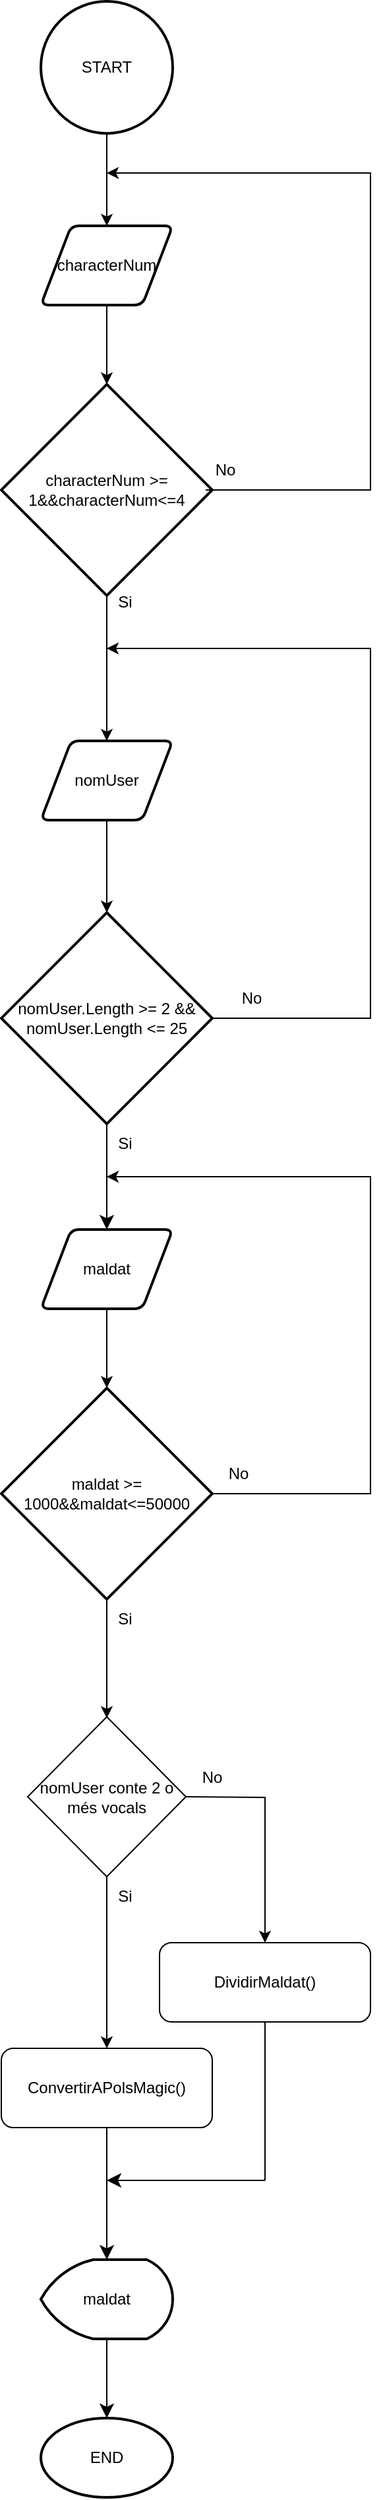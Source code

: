 <mxfile version="24.7.16">
  <diagram name="Pàgina-1" id="B-72LhJ2oT6FKTb8jsRB">
    <mxGraphModel grid="1" page="0" gridSize="10" guides="1" tooltips="1" connect="1" arrows="1" fold="1" pageScale="1" pageWidth="827" pageHeight="1169" math="0" shadow="0">
      <root>
        <mxCell id="0" />
        <mxCell id="1" parent="0" />
        <mxCell id="cTZgTY2YLup1WV-kBdKi-2" value="START" style="strokeWidth=2;html=1;shape=mxgraph.flowchart.start_2;whiteSpace=wrap;" vertex="1" parent="1">
          <mxGeometry x="350" y="110" width="100" height="100" as="geometry" />
        </mxCell>
        <mxCell id="cTZgTY2YLup1WV-kBdKi-4" value="" style="endArrow=classic;html=1;rounded=0;exitX=0.5;exitY=1;exitDx=0;exitDy=0;exitPerimeter=0;" edge="1" parent="1" source="cTZgTY2YLup1WV-kBdKi-2">
          <mxGeometry width="50" height="50" relative="1" as="geometry">
            <mxPoint x="420" y="320" as="sourcePoint" />
            <mxPoint x="400" y="280" as="targetPoint" />
          </mxGeometry>
        </mxCell>
        <mxCell id="cTZgTY2YLup1WV-kBdKi-5" value="characterNum" style="shape=parallelogram;html=1;strokeWidth=2;perimeter=parallelogramPerimeter;whiteSpace=wrap;rounded=1;arcSize=12;size=0.23;" vertex="1" parent="1">
          <mxGeometry x="350" y="280" width="100" height="60" as="geometry" />
        </mxCell>
        <mxCell id="cTZgTY2YLup1WV-kBdKi-6" value="characterNum &amp;gt;= 1&amp;amp;&amp;amp;characterNum&amp;lt;=4" style="strokeWidth=2;html=1;shape=mxgraph.flowchart.decision;whiteSpace=wrap;" vertex="1" parent="1">
          <mxGeometry x="320" y="400" width="160" height="160" as="geometry" />
        </mxCell>
        <mxCell id="cTZgTY2YLup1WV-kBdKi-8" value="" style="endArrow=classic;html=1;rounded=0;exitX=0.5;exitY=1;exitDx=0;exitDy=0;entryX=0.5;entryY=0;entryDx=0;entryDy=0;entryPerimeter=0;" edge="1" parent="1" source="cTZgTY2YLup1WV-kBdKi-5" target="cTZgTY2YLup1WV-kBdKi-6">
          <mxGeometry width="50" height="50" relative="1" as="geometry">
            <mxPoint x="300" y="360" as="sourcePoint" />
            <mxPoint x="350" y="310" as="targetPoint" />
          </mxGeometry>
        </mxCell>
        <mxCell id="cTZgTY2YLup1WV-kBdKi-10" value="" style="endArrow=classic;html=1;rounded=0;exitX=0.25;exitY=1;exitDx=0;exitDy=0;" edge="1" parent="1" source="cTZgTY2YLup1WV-kBdKi-11">
          <mxGeometry width="50" height="50" relative="1" as="geometry">
            <mxPoint x="486" y="480" as="sourcePoint" />
            <mxPoint x="400" y="240" as="targetPoint" />
            <Array as="points">
              <mxPoint x="600" y="480" />
              <mxPoint x="600" y="240" />
            </Array>
          </mxGeometry>
        </mxCell>
        <mxCell id="cTZgTY2YLup1WV-kBdKi-11" value="No" style="text;html=1;align=center;verticalAlign=middle;whiteSpace=wrap;rounded=0;" vertex="1" parent="1">
          <mxGeometry x="460" y="450" width="60" height="30" as="geometry" />
        </mxCell>
        <mxCell id="cTZgTY2YLup1WV-kBdKi-12" value="" style="endArrow=classic;html=1;rounded=0;exitX=0.5;exitY=1;exitDx=0;exitDy=0;exitPerimeter=0;entryX=0.5;entryY=0;entryDx=0;entryDy=0;" edge="1" parent="1" source="cTZgTY2YLup1WV-kBdKi-6" target="cTZgTY2YLup1WV-kBdKi-16">
          <mxGeometry width="50" height="50" relative="1" as="geometry">
            <mxPoint x="590" y="650" as="sourcePoint" />
            <mxPoint x="400" y="640" as="targetPoint" />
          </mxGeometry>
        </mxCell>
        <mxCell id="cTZgTY2YLup1WV-kBdKi-15" value="Si" style="text;html=1;align=center;verticalAlign=middle;whiteSpace=wrap;rounded=0;" vertex="1" parent="1">
          <mxGeometry x="384" y="550" width="60" height="30" as="geometry" />
        </mxCell>
        <mxCell id="cTZgTY2YLup1WV-kBdKi-16" value="nomUser" style="shape=parallelogram;html=1;strokeWidth=2;perimeter=parallelogramPerimeter;whiteSpace=wrap;rounded=1;arcSize=12;size=0.23;" vertex="1" parent="1">
          <mxGeometry x="350" y="670" width="100" height="60" as="geometry" />
        </mxCell>
        <mxCell id="cTZgTY2YLup1WV-kBdKi-17" value="" style="endArrow=classic;html=1;rounded=0;exitX=0.5;exitY=1;exitDx=0;exitDy=0;" edge="1" parent="1" source="cTZgTY2YLup1WV-kBdKi-16">
          <mxGeometry width="50" height="50" relative="1" as="geometry">
            <mxPoint x="270" y="810" as="sourcePoint" />
            <mxPoint x="400" y="800" as="targetPoint" />
          </mxGeometry>
        </mxCell>
        <mxCell id="cTZgTY2YLup1WV-kBdKi-18" value="maldat" style="shape=parallelogram;html=1;strokeWidth=2;perimeter=parallelogramPerimeter;whiteSpace=wrap;rounded=1;arcSize=12;size=0.23;" vertex="1" parent="1">
          <mxGeometry x="350" y="1040" width="100" height="60" as="geometry" />
        </mxCell>
        <mxCell id="cTZgTY2YLup1WV-kBdKi-19" value="maldat &amp;gt;= 1000&amp;amp;&amp;amp;maldat&amp;lt;=50000" style="strokeWidth=2;html=1;shape=mxgraph.flowchart.decision;whiteSpace=wrap;" vertex="1" parent="1">
          <mxGeometry x="320" y="1160" width="160" height="160" as="geometry" />
        </mxCell>
        <mxCell id="cTZgTY2YLup1WV-kBdKi-20" value="" style="endArrow=classic;html=1;rounded=0;exitX=0.5;exitY=1;exitDx=0;exitDy=0;entryX=0.5;entryY=0;entryDx=0;entryDy=0;entryPerimeter=0;" edge="1" parent="1" target="cTZgTY2YLup1WV-kBdKi-19">
          <mxGeometry width="50" height="50" relative="1" as="geometry">
            <mxPoint x="400" y="1100" as="sourcePoint" />
            <mxPoint x="200" y="1040" as="targetPoint" />
          </mxGeometry>
        </mxCell>
        <mxCell id="cTZgTY2YLup1WV-kBdKi-21" value="" style="endArrow=classic;html=1;rounded=0;exitX=1;exitY=0.5;exitDx=0;exitDy=0;exitPerimeter=0;" edge="1" parent="1" source="cTZgTY2YLup1WV-kBdKi-19">
          <mxGeometry width="50" height="50" relative="1" as="geometry">
            <mxPoint x="570" y="1010" as="sourcePoint" />
            <mxPoint x="400" y="1000" as="targetPoint" />
            <Array as="points">
              <mxPoint x="600" y="1240" />
              <mxPoint x="600" y="1000" />
            </Array>
          </mxGeometry>
        </mxCell>
        <mxCell id="cTZgTY2YLup1WV-kBdKi-22" value="No" style="text;html=1;align=center;verticalAlign=middle;whiteSpace=wrap;rounded=0;" vertex="1" parent="1">
          <mxGeometry x="470" y="1210" width="60" height="30" as="geometry" />
        </mxCell>
        <mxCell id="cTZgTY2YLup1WV-kBdKi-23" value="" style="endArrow=classic;html=1;rounded=0;exitX=0.5;exitY=1;exitDx=0;exitDy=0;exitPerimeter=0;" edge="1" parent="1" source="cTZgTY2YLup1WV-kBdKi-19">
          <mxGeometry width="50" height="50" relative="1" as="geometry">
            <mxPoint x="420" y="1450" as="sourcePoint" />
            <mxPoint x="400" y="1410" as="targetPoint" />
          </mxGeometry>
        </mxCell>
        <mxCell id="cTZgTY2YLup1WV-kBdKi-24" value="Si" style="text;html=1;align=center;verticalAlign=middle;whiteSpace=wrap;rounded=0;" vertex="1" parent="1">
          <mxGeometry x="384" y="1320" width="60" height="30" as="geometry" />
        </mxCell>
        <mxCell id="cTZgTY2YLup1WV-kBdKi-25" value="nomUser conte 2 o més vocals" style="rhombus;whiteSpace=wrap;html=1;" vertex="1" parent="1">
          <mxGeometry x="340" y="1409" width="120" height="121" as="geometry" />
        </mxCell>
        <mxCell id="cTZgTY2YLup1WV-kBdKi-26" value="" style="endArrow=classic;html=1;rounded=0;exitX=1;exitY=0.5;exitDx=0;exitDy=0;" edge="1" parent="1" source="cTZgTY2YLup1WV-kBdKi-25">
          <mxGeometry width="50" height="50" relative="1" as="geometry">
            <mxPoint x="520" y="1480" as="sourcePoint" />
            <mxPoint x="520" y="1580" as="targetPoint" />
            <Array as="points">
              <mxPoint x="520" y="1470" />
            </Array>
          </mxGeometry>
        </mxCell>
        <mxCell id="cTZgTY2YLup1WV-kBdKi-28" value="No" style="text;html=1;align=center;verticalAlign=middle;whiteSpace=wrap;rounded=0;" vertex="1" parent="1">
          <mxGeometry x="450" y="1440" width="60" height="30" as="geometry" />
        </mxCell>
        <mxCell id="cTZgTY2YLup1WV-kBdKi-29" value="" style="endArrow=classic;html=1;rounded=0;exitX=0.5;exitY=1;exitDx=0;exitDy=0;" edge="1" parent="1" source="cTZgTY2YLup1WV-kBdKi-25">
          <mxGeometry width="50" height="50" relative="1" as="geometry">
            <mxPoint x="290" y="1640" as="sourcePoint" />
            <mxPoint x="400" y="1660" as="targetPoint" />
          </mxGeometry>
        </mxCell>
        <mxCell id="6XG1ayxtWqeI0iMyr4iQ-1" value="DividirMaldat()" style="rounded=1;whiteSpace=wrap;html=1;" vertex="1" parent="1">
          <mxGeometry x="440" y="1580" width="160" height="60" as="geometry" />
        </mxCell>
        <mxCell id="6XG1ayxtWqeI0iMyr4iQ-2" value="ConvertirAPolsMagic()" style="rounded=1;whiteSpace=wrap;html=1;" vertex="1" parent="1">
          <mxGeometry x="320" y="1660" width="160" height="60" as="geometry" />
        </mxCell>
        <mxCell id="6XG1ayxtWqeI0iMyr4iQ-3" value="Si" style="text;html=1;align=center;verticalAlign=middle;whiteSpace=wrap;rounded=0;" vertex="1" parent="1">
          <mxGeometry x="384" y="1530" width="60" height="30" as="geometry" />
        </mxCell>
        <mxCell id="6XG1ayxtWqeI0iMyr4iQ-4" value="maldat" style="strokeWidth=2;html=1;shape=mxgraph.flowchart.display;whiteSpace=wrap;" vertex="1" parent="1">
          <mxGeometry x="350" y="1820" width="100" height="60" as="geometry" />
        </mxCell>
        <mxCell id="6XG1ayxtWqeI0iMyr4iQ-5" value="END" style="strokeWidth=2;html=1;shape=mxgraph.flowchart.start_2;whiteSpace=wrap;" vertex="1" parent="1">
          <mxGeometry x="350" y="1940" width="100" height="60" as="geometry" />
        </mxCell>
        <mxCell id="6XG1ayxtWqeI0iMyr4iQ-6" style="edgeStyle=none;curved=1;rounded=0;orthogonalLoop=1;jettySize=auto;html=1;exitX=0.5;exitY=1;exitDx=0;exitDy=0;exitPerimeter=0;entryX=0.5;entryY=0;entryDx=0;entryDy=0;entryPerimeter=0;fontSize=12;startSize=8;endSize=8;" edge="1" parent="1" source="6XG1ayxtWqeI0iMyr4iQ-4" target="6XG1ayxtWqeI0iMyr4iQ-5">
          <mxGeometry relative="1" as="geometry" />
        </mxCell>
        <mxCell id="6XG1ayxtWqeI0iMyr4iQ-8" value="" style="endArrow=classic;html=1;rounded=0;fontSize=12;startSize=8;endSize=8;curved=1;entryX=0.5;entryY=0;entryDx=0;entryDy=0;entryPerimeter=0;exitX=0.5;exitY=1;exitDx=0;exitDy=0;" edge="1" parent="1" source="6XG1ayxtWqeI0iMyr4iQ-2" target="6XG1ayxtWqeI0iMyr4iQ-4">
          <mxGeometry width="50" height="50" relative="1" as="geometry">
            <mxPoint x="290" y="1790" as="sourcePoint" />
            <mxPoint x="340" y="1740" as="targetPoint" />
          </mxGeometry>
        </mxCell>
        <mxCell id="6XG1ayxtWqeI0iMyr4iQ-9" value="" style="endArrow=classic;html=1;rounded=0;fontSize=12;startSize=8;endSize=8;curved=1;" edge="1" parent="1">
          <mxGeometry width="50" height="50" relative="1" as="geometry">
            <mxPoint x="520" y="1760" as="sourcePoint" />
            <mxPoint x="400" y="1760" as="targetPoint" />
          </mxGeometry>
        </mxCell>
        <mxCell id="6XG1ayxtWqeI0iMyr4iQ-10" value="" style="endArrow=none;html=1;rounded=0;fontSize=12;startSize=8;endSize=8;curved=1;entryX=0.5;entryY=1;entryDx=0;entryDy=0;" edge="1" parent="1" target="6XG1ayxtWqeI0iMyr4iQ-1">
          <mxGeometry width="50" height="50" relative="1" as="geometry">
            <mxPoint x="520" y="1760" as="sourcePoint" />
            <mxPoint x="340" y="1740" as="targetPoint" />
          </mxGeometry>
        </mxCell>
        <mxCell id="6XG1ayxtWqeI0iMyr4iQ-11" value="nomUser.Length &amp;gt;= 2 &amp;amp;&amp;amp; nomUser.Length &amp;lt;= 25" style="strokeWidth=2;html=1;shape=mxgraph.flowchart.decision;whiteSpace=wrap;" vertex="1" parent="1">
          <mxGeometry x="320" y="800" width="160" height="160" as="geometry" />
        </mxCell>
        <mxCell id="6XG1ayxtWqeI0iMyr4iQ-12" value="" style="endArrow=classic;html=1;rounded=0;fontSize=12;startSize=8;endSize=8;curved=1;exitX=0.5;exitY=1;exitDx=0;exitDy=0;exitPerimeter=0;entryX=0.5;entryY=0;entryDx=0;entryDy=0;" edge="1" parent="1" source="6XG1ayxtWqeI0iMyr4iQ-11" target="cTZgTY2YLup1WV-kBdKi-18">
          <mxGeometry width="50" height="50" relative="1" as="geometry">
            <mxPoint x="390" y="950" as="sourcePoint" />
            <mxPoint x="440" y="900" as="targetPoint" />
          </mxGeometry>
        </mxCell>
        <mxCell id="6XG1ayxtWqeI0iMyr4iQ-13" value="Si" style="text;html=1;align=center;verticalAlign=middle;whiteSpace=wrap;rounded=0;" vertex="1" parent="1">
          <mxGeometry x="384" y="960" width="60" height="30" as="geometry" />
        </mxCell>
        <mxCell id="6XG1ayxtWqeI0iMyr4iQ-14" value="" style="endArrow=classic;html=1;rounded=0;exitX=1;exitY=0.5;exitDx=0;exitDy=0;exitPerimeter=0;" edge="1" parent="1">
          <mxGeometry width="50" height="50" relative="1" as="geometry">
            <mxPoint x="480" y="880" as="sourcePoint" />
            <mxPoint x="400" y="600" as="targetPoint" />
            <Array as="points">
              <mxPoint x="600" y="880" />
              <mxPoint x="600" y="600" />
            </Array>
          </mxGeometry>
        </mxCell>
        <mxCell id="6XG1ayxtWqeI0iMyr4iQ-15" value="No" style="text;html=1;align=center;verticalAlign=middle;whiteSpace=wrap;rounded=0;" vertex="1" parent="1">
          <mxGeometry x="480" y="850" width="60" height="30" as="geometry" />
        </mxCell>
      </root>
    </mxGraphModel>
  </diagram>
</mxfile>
